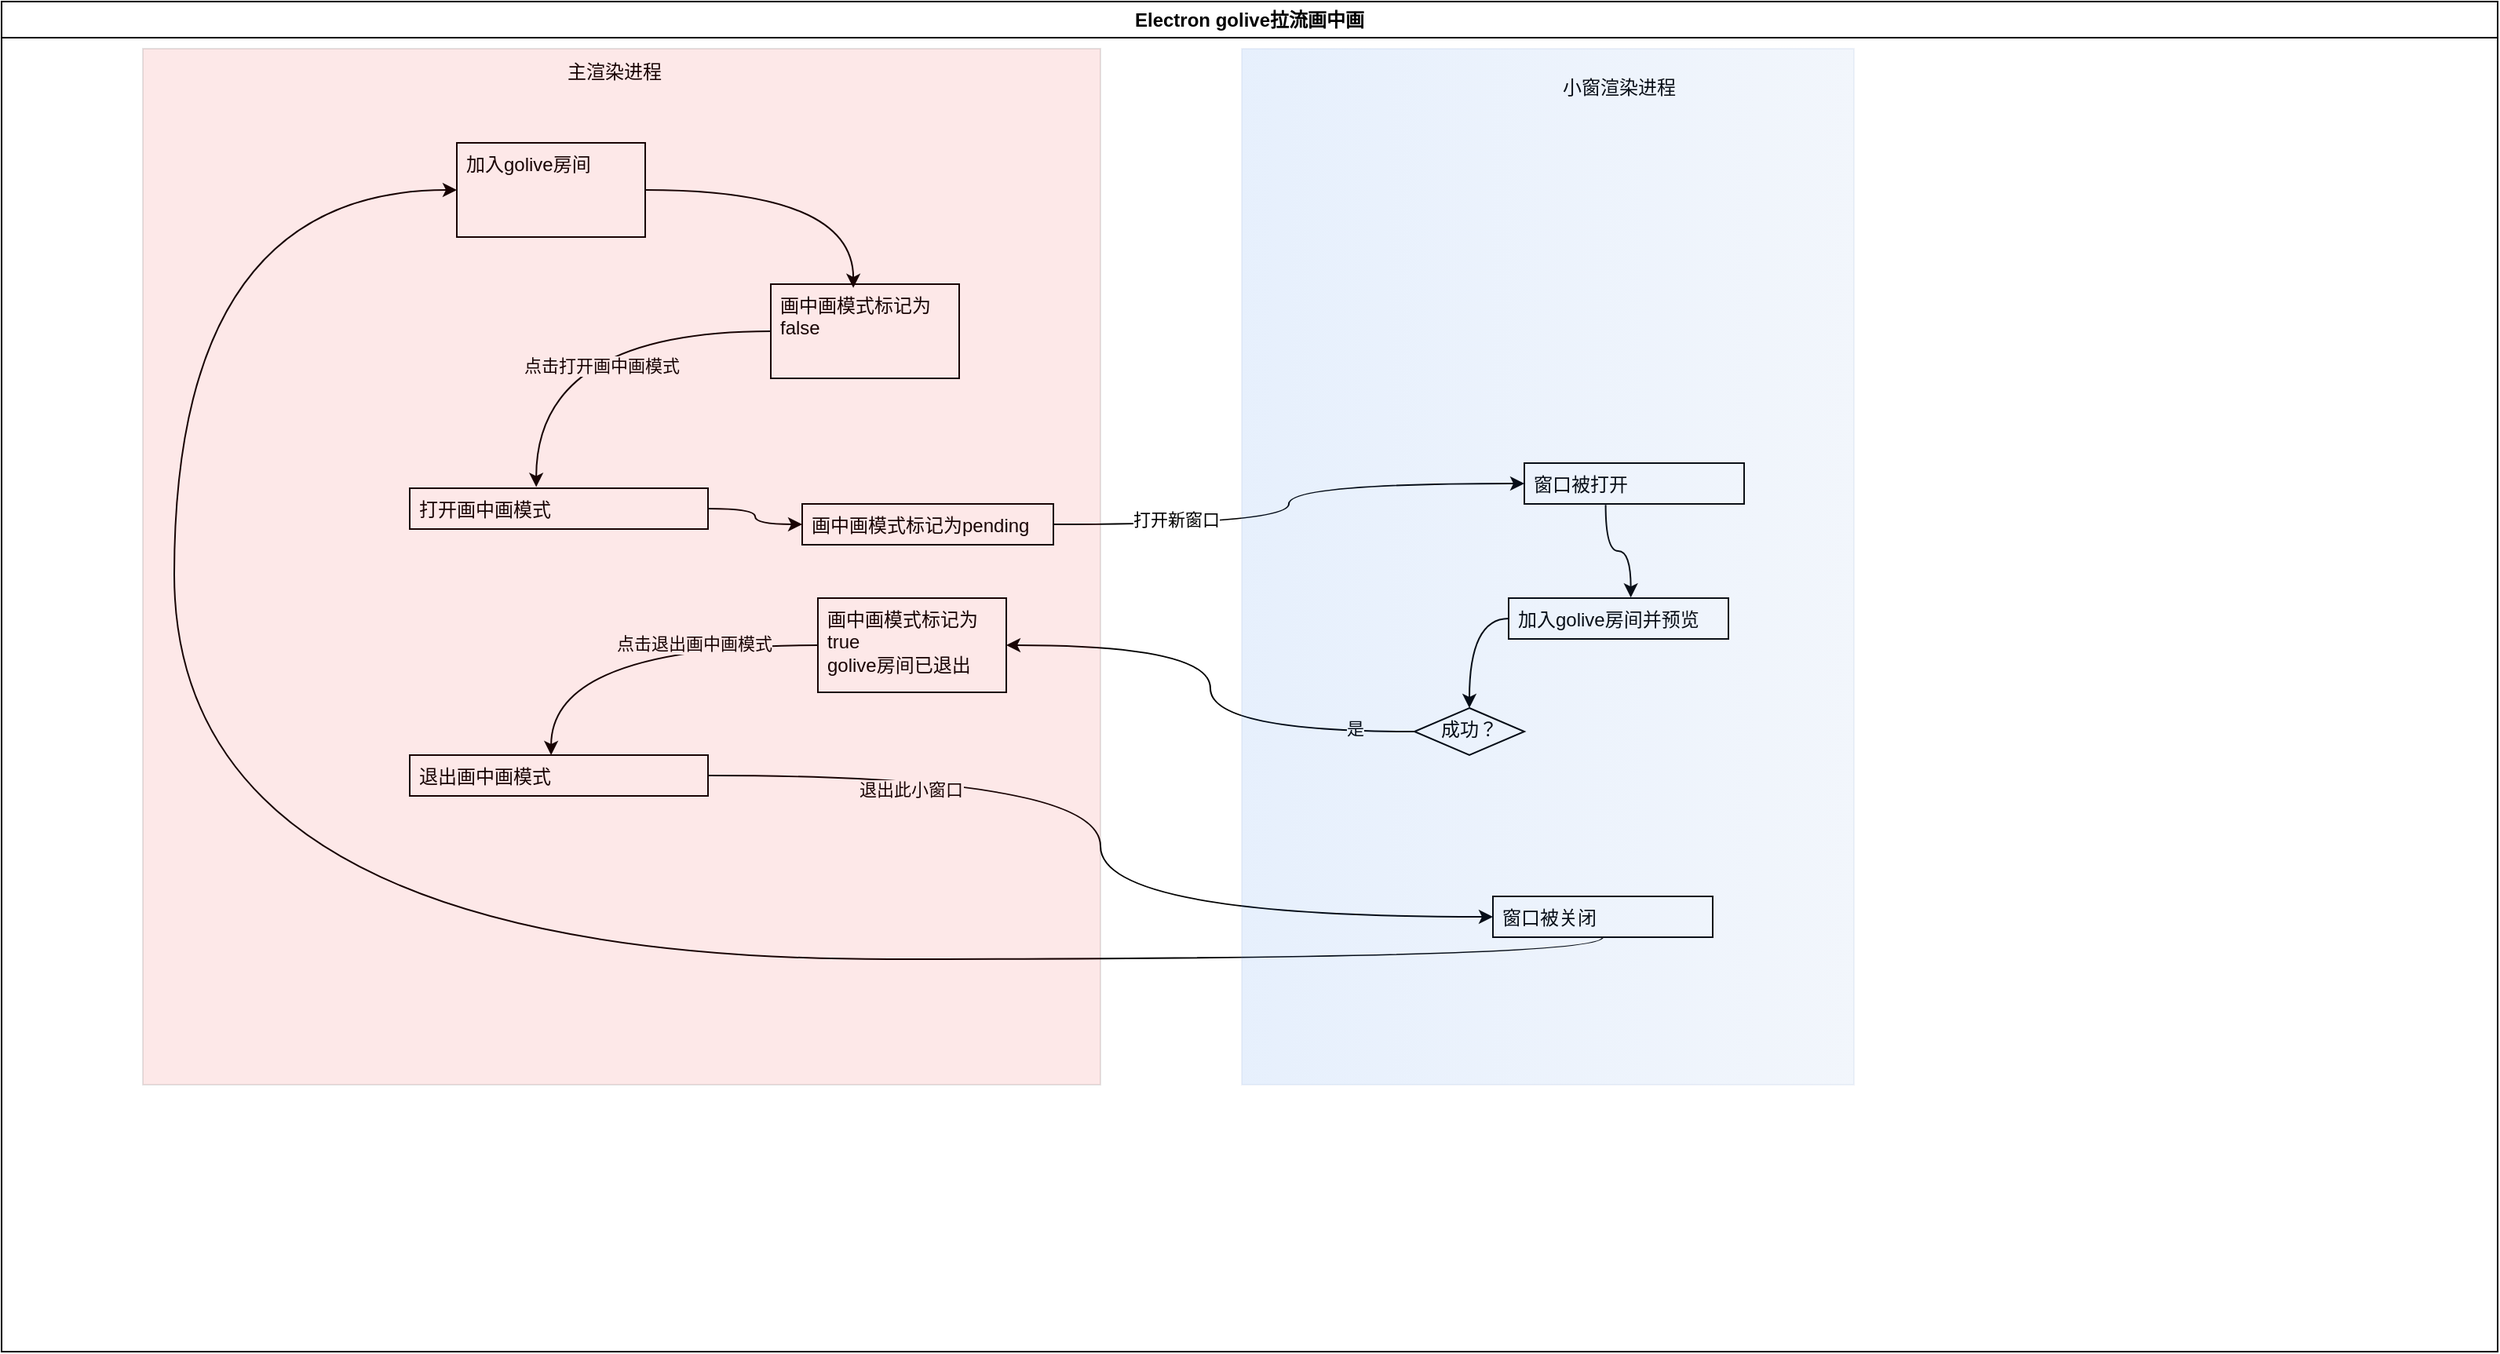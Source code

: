 <mxfile version="22.1.18" type="github">
  <diagram id="C5RBs43oDa-KdzZeNtuy" name="Page-1">
    <mxGraphModel dx="3839" dy="4057" grid="1" gridSize="10" guides="1" tooltips="1" connect="1" arrows="1" fold="1" page="1" pageScale="1" pageWidth="2339" pageHeight="3300" math="0" shadow="0">
      <root>
        <mxCell id="WIyWlLk6GJQsqaUBKTNV-0" />
        <mxCell id="WIyWlLk6GJQsqaUBKTNV-1" parent="WIyWlLk6GJQsqaUBKTNV-0" />
        <mxCell id="-17zgCU0IKFu6_wS-CfS-0" value="Electron golive拉流画中画" style="swimlane;whiteSpace=wrap;html=1;startSize=23;movable=1;resizable=1;rotatable=1;deletable=1;editable=1;locked=0;connectable=1;" vertex="1" parent="WIyWlLk6GJQsqaUBKTNV-1">
          <mxGeometry x="-40" y="-10" width="1590" height="860" as="geometry" />
        </mxCell>
        <mxCell id="-17zgCU0IKFu6_wS-CfS-91" style="edgeStyle=orthogonalEdgeStyle;rounded=0;orthogonalLoop=1;jettySize=auto;html=1;exitX=1;exitY=0.5;exitDx=0;exitDy=0;entryX=0;entryY=0.5;entryDx=0;entryDy=0;curved=1;" edge="1" parent="-17zgCU0IKFu6_wS-CfS-0" source="-17zgCU0IKFu6_wS-CfS-89" target="-17zgCU0IKFu6_wS-CfS-93">
          <mxGeometry relative="1" as="geometry">
            <mxPoint x="700" y="409" as="targetPoint" />
          </mxGeometry>
        </mxCell>
        <mxCell id="-17zgCU0IKFu6_wS-CfS-92" value="打开新窗口" style="edgeLabel;html=1;align=center;verticalAlign=middle;resizable=0;points=[];" vertex="1" connectable="0" parent="-17zgCU0IKFu6_wS-CfS-91">
          <mxGeometry x="-0.525" y="3" relative="1" as="geometry">
            <mxPoint as="offset" />
          </mxGeometry>
        </mxCell>
        <mxCell id="-17zgCU0IKFu6_wS-CfS-113" value="" style="edgeStyle=orthogonalEdgeStyle;rounded=0;orthogonalLoop=1;jettySize=auto;html=1;curved=1;" edge="1" parent="-17zgCU0IKFu6_wS-CfS-0" source="-17zgCU0IKFu6_wS-CfS-97" target="-17zgCU0IKFu6_wS-CfS-112">
          <mxGeometry relative="1" as="geometry" />
        </mxCell>
        <mxCell id="-17zgCU0IKFu6_wS-CfS-97" value="加入golive房间并预览" style="text;strokeColor=default;fillColor=none;align=left;verticalAlign=top;spacingLeft=4;spacingRight=4;overflow=hidden;rotatable=0;points=[[0,0.5],[1,0.5]];portConstraint=eastwest;whiteSpace=wrap;html=1;" vertex="1" parent="-17zgCU0IKFu6_wS-CfS-0">
          <mxGeometry x="960" y="380" width="140" height="26" as="geometry" />
        </mxCell>
        <mxCell id="-17zgCU0IKFu6_wS-CfS-98" style="edgeStyle=orthogonalEdgeStyle;rounded=0;orthogonalLoop=1;jettySize=auto;html=1;exitX=0.37;exitY=1.023;exitDx=0;exitDy=0;entryX=0.556;entryY=-0.015;entryDx=0;entryDy=0;curved=1;exitPerimeter=0;entryPerimeter=0;" edge="1" parent="-17zgCU0IKFu6_wS-CfS-0" source="-17zgCU0IKFu6_wS-CfS-93" target="-17zgCU0IKFu6_wS-CfS-97">
          <mxGeometry relative="1" as="geometry" />
        </mxCell>
        <mxCell id="-17zgCU0IKFu6_wS-CfS-107" value="" style="edgeStyle=orthogonalEdgeStyle;rounded=0;orthogonalLoop=1;jettySize=auto;html=1;curved=1;entryX=0;entryY=0.5;entryDx=0;entryDy=0;" edge="1" parent="-17zgCU0IKFu6_wS-CfS-0" source="-17zgCU0IKFu6_wS-CfS-72" target="-17zgCU0IKFu6_wS-CfS-127">
          <mxGeometry relative="1" as="geometry">
            <mxPoint x="320" y="590" as="targetPoint" />
            <Array as="points">
              <mxPoint x="110" y="610" />
              <mxPoint x="110" y="120" />
            </Array>
          </mxGeometry>
        </mxCell>
        <mxCell id="-17zgCU0IKFu6_wS-CfS-72" value="窗口被关闭" style="text;strokeColor=default;fillColor=none;align=left;verticalAlign=top;spacingLeft=4;spacingRight=4;overflow=hidden;rotatable=0;points=[[0,0.5],[1,0.5]];portConstraint=eastwest;whiteSpace=wrap;html=1;" vertex="1" parent="-17zgCU0IKFu6_wS-CfS-0">
          <mxGeometry x="950" y="570" width="140" height="26" as="geometry" />
        </mxCell>
        <mxCell id="-17zgCU0IKFu6_wS-CfS-93" value="窗口被打开" style="text;strokeColor=default;fillColor=none;align=left;verticalAlign=top;spacingLeft=4;spacingRight=4;overflow=hidden;rotatable=0;points=[[0,0.5],[1,0.5]];portConstraint=eastwest;whiteSpace=wrap;html=1;" vertex="1" parent="-17zgCU0IKFu6_wS-CfS-0">
          <mxGeometry x="970" y="294" width="140" height="26" as="geometry" />
        </mxCell>
        <mxCell id="-17zgCU0IKFu6_wS-CfS-115" style="edgeStyle=orthogonalEdgeStyle;rounded=0;orthogonalLoop=1;jettySize=auto;html=1;exitX=0;exitY=0.5;exitDx=0;exitDy=0;entryX=1;entryY=0.5;entryDx=0;entryDy=0;curved=1;" edge="1" parent="-17zgCU0IKFu6_wS-CfS-0" source="-17zgCU0IKFu6_wS-CfS-112" target="-17zgCU0IKFu6_wS-CfS-114">
          <mxGeometry relative="1" as="geometry" />
        </mxCell>
        <mxCell id="-17zgCU0IKFu6_wS-CfS-116" value="是" style="edgeLabel;html=1;align=center;verticalAlign=middle;resizable=0;points=[];" vertex="1" connectable="0" parent="-17zgCU0IKFu6_wS-CfS-115">
          <mxGeometry x="-0.76" y="-2" relative="1" as="geometry">
            <mxPoint as="offset" />
          </mxGeometry>
        </mxCell>
        <mxCell id="-17zgCU0IKFu6_wS-CfS-112" value="成功？" style="rhombus;whiteSpace=wrap;html=1;align=center;verticalAlign=top;fillColor=none;gradientColor=none;spacingLeft=4;spacingRight=4;" vertex="1" parent="-17zgCU0IKFu6_wS-CfS-0">
          <mxGeometry x="900" y="450" width="70" height="30" as="geometry" />
        </mxCell>
        <mxCell id="-17zgCU0IKFu6_wS-CfS-89" value="画中画模式标记为pending" style="text;strokeColor=default;fillColor=none;align=left;verticalAlign=top;spacingLeft=4;spacingRight=4;overflow=hidden;rotatable=0;points=[[0,0.5],[1,0.5]];portConstraint=eastwest;whiteSpace=wrap;html=1;" vertex="1" parent="-17zgCU0IKFu6_wS-CfS-0">
          <mxGeometry x="510" y="320" width="160" height="26" as="geometry" />
        </mxCell>
        <mxCell id="-17zgCU0IKFu6_wS-CfS-90" style="edgeStyle=orthogonalEdgeStyle;rounded=0;orthogonalLoop=1;jettySize=auto;html=1;exitX=1;exitY=0.5;exitDx=0;exitDy=0;entryX=0;entryY=0.5;entryDx=0;entryDy=0;curved=1;" edge="1" parent="-17zgCU0IKFu6_wS-CfS-0" source="-17zgCU0IKFu6_wS-CfS-77" target="-17zgCU0IKFu6_wS-CfS-89">
          <mxGeometry relative="1" as="geometry" />
        </mxCell>
        <mxCell id="-17zgCU0IKFu6_wS-CfS-77" value="打开画中画模式" style="text;strokeColor=default;fillColor=none;align=left;verticalAlign=top;spacingLeft=4;spacingRight=4;overflow=hidden;rotatable=0;points=[[0,0.5],[1,0.5]];portConstraint=eastwest;whiteSpace=wrap;html=1;" vertex="1" parent="-17zgCU0IKFu6_wS-CfS-0">
          <mxGeometry x="260" y="310" width="190" height="26" as="geometry" />
        </mxCell>
        <mxCell id="-17zgCU0IKFu6_wS-CfS-114" value="画中画模式标记为true&lt;br&gt;golive房间已退出" style="whiteSpace=wrap;html=1;align=left;verticalAlign=top;fillColor=none;gradientColor=none;spacingLeft=4;spacingRight=4;" vertex="1" parent="-17zgCU0IKFu6_wS-CfS-0">
          <mxGeometry x="520" y="380" width="120" height="60" as="geometry" />
        </mxCell>
        <mxCell id="-17zgCU0IKFu6_wS-CfS-119" value="画中画模式标记为false" style="whiteSpace=wrap;html=1;align=left;verticalAlign=top;fillColor=none;gradientColor=none;spacingLeft=4;spacingRight=4;" vertex="1" parent="-17zgCU0IKFu6_wS-CfS-0">
          <mxGeometry x="490" y="180" width="120" height="60" as="geometry" />
        </mxCell>
        <mxCell id="-17zgCU0IKFu6_wS-CfS-117" value="主渲染进程" style="text;html=1;align=center;verticalAlign=middle;resizable=0;points=[];autosize=1;strokeColor=none;fillColor=none;" vertex="1" parent="-17zgCU0IKFu6_wS-CfS-0">
          <mxGeometry x="350" y="30" width="80" height="30" as="geometry" />
        </mxCell>
        <mxCell id="-17zgCU0IKFu6_wS-CfS-120" style="edgeStyle=orthogonalEdgeStyle;rounded=0;orthogonalLoop=1;jettySize=auto;html=1;exitX=0;exitY=0.5;exitDx=0;exitDy=0;entryX=0.424;entryY=-0.031;entryDx=0;entryDy=0;entryPerimeter=0;curved=1;" edge="1" parent="-17zgCU0IKFu6_wS-CfS-0" source="-17zgCU0IKFu6_wS-CfS-119" target="-17zgCU0IKFu6_wS-CfS-77">
          <mxGeometry relative="1" as="geometry" />
        </mxCell>
        <mxCell id="-17zgCU0IKFu6_wS-CfS-129" value="点击打开画中画模式" style="edgeLabel;html=1;align=center;verticalAlign=middle;resizable=0;points=[];" vertex="1" connectable="0" parent="-17zgCU0IKFu6_wS-CfS-120">
          <mxGeometry x="-0.128" y="22" relative="1" as="geometry">
            <mxPoint as="offset" />
          </mxGeometry>
        </mxCell>
        <mxCell id="-17zgCU0IKFu6_wS-CfS-125" style="edgeStyle=orthogonalEdgeStyle;rounded=0;orthogonalLoop=1;jettySize=auto;html=1;exitX=1;exitY=0.5;exitDx=0;exitDy=0;entryX=0;entryY=0.5;entryDx=0;entryDy=0;curved=1;" edge="1" parent="-17zgCU0IKFu6_wS-CfS-0" source="-17zgCU0IKFu6_wS-CfS-122" target="-17zgCU0IKFu6_wS-CfS-72">
          <mxGeometry relative="1" as="geometry" />
        </mxCell>
        <mxCell id="-17zgCU0IKFu6_wS-CfS-130" value="退出此小窗口" style="edgeLabel;html=1;align=center;verticalAlign=middle;resizable=0;points=[];" vertex="1" connectable="0" parent="-17zgCU0IKFu6_wS-CfS-125">
          <mxGeometry x="-0.564" y="-9" relative="1" as="geometry">
            <mxPoint as="offset" />
          </mxGeometry>
        </mxCell>
        <mxCell id="-17zgCU0IKFu6_wS-CfS-122" value="退出画中画模式" style="text;strokeColor=default;fillColor=none;align=left;verticalAlign=top;spacingLeft=4;spacingRight=4;overflow=hidden;rotatable=0;points=[[0,0.5],[1,0.5]];portConstraint=eastwest;whiteSpace=wrap;html=1;" vertex="1" parent="-17zgCU0IKFu6_wS-CfS-0">
          <mxGeometry x="260" y="480" width="190" height="26" as="geometry" />
        </mxCell>
        <mxCell id="-17zgCU0IKFu6_wS-CfS-123" style="edgeStyle=orthogonalEdgeStyle;rounded=0;orthogonalLoop=1;jettySize=auto;html=1;exitX=0;exitY=0.5;exitDx=0;exitDy=0;entryX=0.474;entryY=0;entryDx=0;entryDy=0;entryPerimeter=0;curved=1;" edge="1" parent="-17zgCU0IKFu6_wS-CfS-0" source="-17zgCU0IKFu6_wS-CfS-114" target="-17zgCU0IKFu6_wS-CfS-122">
          <mxGeometry relative="1" as="geometry" />
        </mxCell>
        <mxCell id="-17zgCU0IKFu6_wS-CfS-124" value="点击退出画中画模式" style="edgeLabel;html=1;align=center;verticalAlign=middle;resizable=0;points=[];" vertex="1" connectable="0" parent="-17zgCU0IKFu6_wS-CfS-123">
          <mxGeometry x="-0.34" y="-1" relative="1" as="geometry">
            <mxPoint as="offset" />
          </mxGeometry>
        </mxCell>
        <mxCell id="-17zgCU0IKFu6_wS-CfS-118" value="小窗渲染进程" style="text;html=1;align=center;verticalAlign=middle;resizable=0;points=[];autosize=1;strokeColor=none;fillColor=none;" vertex="1" parent="-17zgCU0IKFu6_wS-CfS-0">
          <mxGeometry x="980" y="40" width="100" height="30" as="geometry" />
        </mxCell>
        <mxCell id="-17zgCU0IKFu6_wS-CfS-127" value="加入golive房间" style="whiteSpace=wrap;html=1;align=left;verticalAlign=top;fillColor=none;gradientColor=none;spacingLeft=4;spacingRight=4;" vertex="1" parent="-17zgCU0IKFu6_wS-CfS-0">
          <mxGeometry x="290" y="90" width="120" height="60" as="geometry" />
        </mxCell>
        <mxCell id="-17zgCU0IKFu6_wS-CfS-128" style="edgeStyle=orthogonalEdgeStyle;rounded=0;orthogonalLoop=1;jettySize=auto;html=1;exitX=1;exitY=0.5;exitDx=0;exitDy=0;entryX=0.438;entryY=0.04;entryDx=0;entryDy=0;entryPerimeter=0;curved=1;" edge="1" parent="-17zgCU0IKFu6_wS-CfS-0" source="-17zgCU0IKFu6_wS-CfS-127" target="-17zgCU0IKFu6_wS-CfS-119">
          <mxGeometry relative="1" as="geometry" />
        </mxCell>
        <mxCell id="-17zgCU0IKFu6_wS-CfS-132" value="" style="rounded=0;whiteSpace=wrap;html=1;gradientDirection=east;fillColor=#0d68e7;opacity=10;strokeColor=#6c8ebf;gradientColor=#7ea6e0;" vertex="1" parent="-17zgCU0IKFu6_wS-CfS-0">
          <mxGeometry x="790" y="30" width="390" height="660" as="geometry" />
        </mxCell>
        <mxCell id="-17zgCU0IKFu6_wS-CfS-131" value="" style="rounded=0;whiteSpace=wrap;html=1;gradientColor=none;gradientDirection=east;fillColor=#ec2222;opacity=10;" vertex="1" parent="-17zgCU0IKFu6_wS-CfS-0">
          <mxGeometry x="90" y="30" width="610" height="660" as="geometry" />
        </mxCell>
      </root>
    </mxGraphModel>
  </diagram>
</mxfile>
